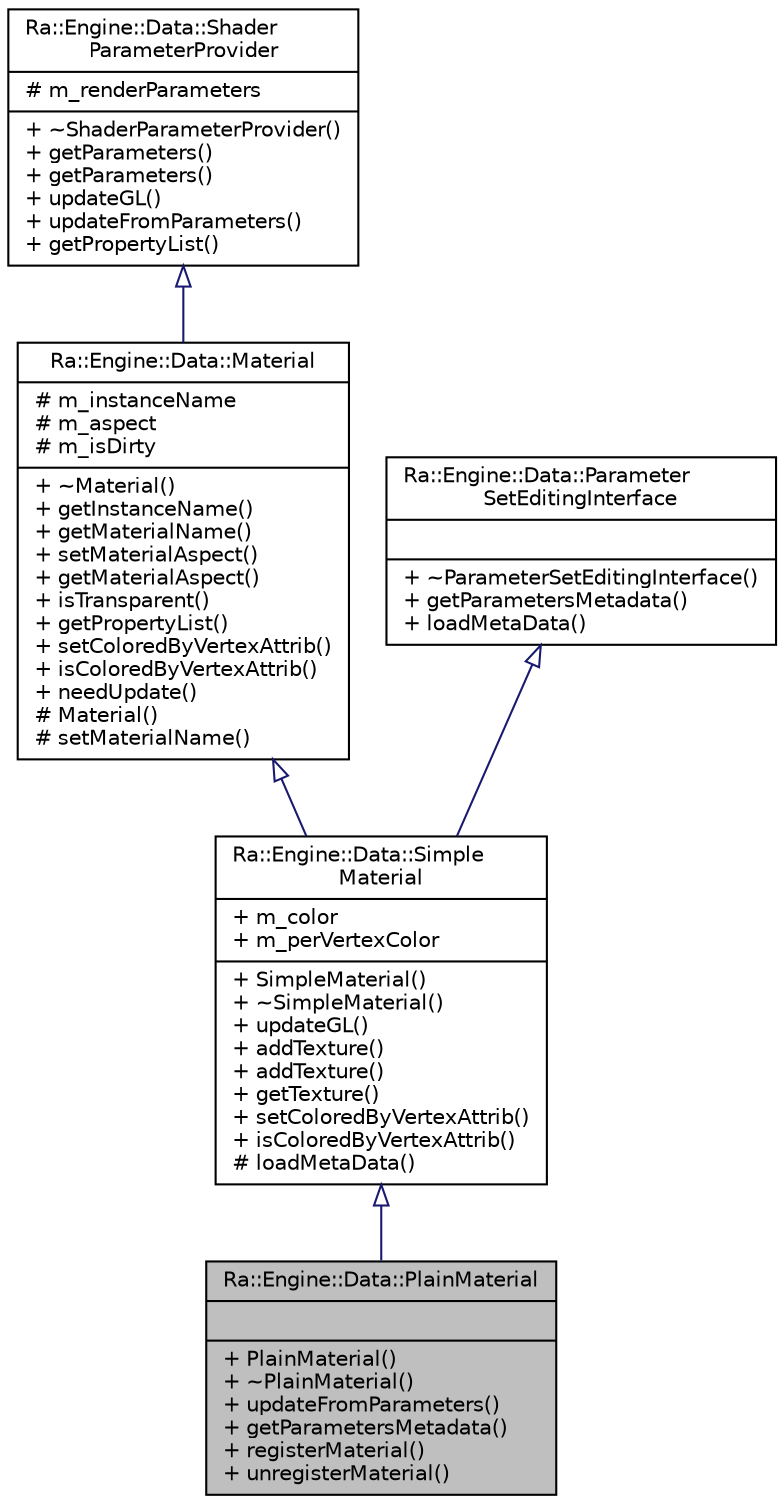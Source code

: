 digraph "Ra::Engine::Data::PlainMaterial"
{
 // INTERACTIVE_SVG=YES
 // LATEX_PDF_SIZE
  edge [fontname="Helvetica",fontsize="10",labelfontname="Helvetica",labelfontsize="10"];
  node [fontname="Helvetica",fontsize="10",shape=record];
  Node1 [label="{Ra::Engine::Data::PlainMaterial\n||+ PlainMaterial()\l+ ~PlainMaterial()\l+ updateFromParameters()\l+ getParametersMetadata()\l+ registerMaterial()\l+ unregisterMaterial()\l}",height=0.2,width=0.4,color="black", fillcolor="grey75", style="filled", fontcolor="black",tooltip=" "];
  Node2 -> Node1 [dir="back",color="midnightblue",fontsize="10",style="solid",arrowtail="onormal",fontname="Helvetica"];
  Node2 [label="{Ra::Engine::Data::Simple\lMaterial\n|+ m_color\l+ m_perVertexColor\l|+ SimpleMaterial()\l+ ~SimpleMaterial()\l+ updateGL()\l+ addTexture()\l+ addTexture()\l+ getTexture()\l+ setColoredByVertexAttrib()\l+ isColoredByVertexAttrib()\l# loadMetaData()\l}",height=0.2,width=0.4,color="black", fillcolor="white", style="filled",URL="$classRa_1_1Engine_1_1Data_1_1SimpleMaterial.html",tooltip=" "];
  Node3 -> Node2 [dir="back",color="midnightblue",fontsize="10",style="solid",arrowtail="onormal",fontname="Helvetica"];
  Node3 [label="{Ra::Engine::Data::Material\n|# m_instanceName\l# m_aspect\l# m_isDirty\l|+ ~Material()\l+ getInstanceName()\l+ getMaterialName()\l+ setMaterialAspect()\l+ getMaterialAspect()\l+ isTransparent()\l+ getPropertyList()\l+ setColoredByVertexAttrib()\l+ isColoredByVertexAttrib()\l+ needUpdate()\l# Material()\l# setMaterialName()\l}",height=0.2,width=0.4,color="black", fillcolor="white", style="filled",URL="$classRa_1_1Engine_1_1Data_1_1Material.html",tooltip=" "];
  Node4 -> Node3 [dir="back",color="midnightblue",fontsize="10",style="solid",arrowtail="onormal",fontname="Helvetica"];
  Node4 [label="{Ra::Engine::Data::Shader\lParameterProvider\n|# m_renderParameters\l|+ ~ShaderParameterProvider()\l+ getParameters()\l+ getParameters()\l+ updateGL()\l+ updateFromParameters()\l+ getPropertyList()\l}",height=0.2,width=0.4,color="black", fillcolor="white", style="filled",URL="$classRa_1_1Engine_1_1Data_1_1ShaderParameterProvider.html",tooltip=" "];
  Node5 -> Node2 [dir="back",color="midnightblue",fontsize="10",style="solid",arrowtail="onormal",fontname="Helvetica"];
  Node5 [label="{Ra::Engine::Data::Parameter\lSetEditingInterface\n||+ ~ParameterSetEditingInterface()\l+ getParametersMetadata()\l+ loadMetaData()\l}",height=0.2,width=0.4,color="black", fillcolor="white", style="filled",URL="$classRa_1_1Engine_1_1Data_1_1ParameterSetEditingInterface.html",tooltip=" "];
}
